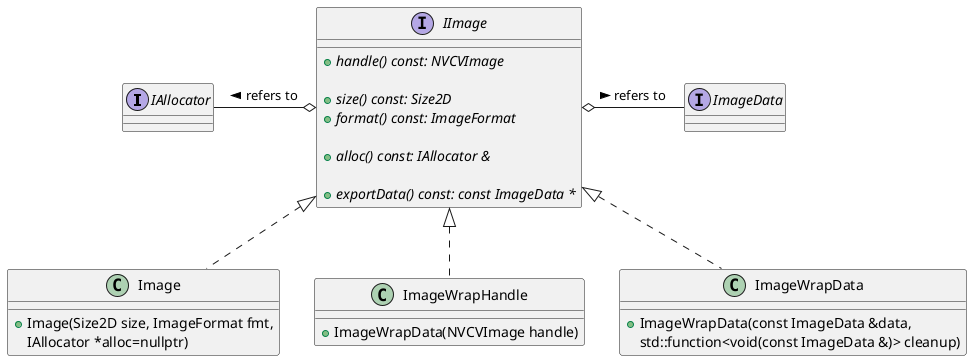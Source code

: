 ' Copyright (c) 2022-2023 NVIDIA CORPORATION & AFFILIATES. All rights reserved.
'
' SPDX-FileCopyrightText: NVIDIA CORPORATION & AFFILIATES
' SPDX-License-Identifier: Apache-2.0
'
' NVIDIA CORPORATION, its affiliates and licensors retain all intellectual
' property and proprietary rights in and to this material, related
' documentation and any modifications thereto. Any use, reproduction,
' disclosure or distribution of this material and related documentation
' without an express license agreement from NVIDIA CORPORATION or
' its affiliates is strictly prohibited.

@startuml

interface IAllocator

interface ImageData

interface IImage
{
    + {abstract} handle() const: NVCVImage

    + {abstract} size() const: Size2D
    + {abstract} format() const: ImageFormat

    + {abstract} alloc() const: IAllocator &

    + {abstract} exportData() const: const ImageData *
}

IAllocator -right-o IImage: refers to <
ImageData -left-o IImage: refers to <

class Image implements IImage
{
    + Image(Size2D size, ImageFormat fmt,
            IAllocator *alloc=nullptr)
}

class ImageWrapHandle implements IImage
{
    + ImageWrapData(NVCVImage handle)
}

class ImageWrapData implements IImage
{
    + ImageWrapData(const ImageData &data,
                    std::function<void(const ImageData &)> cleanup)
}

@enduml
